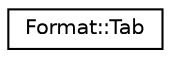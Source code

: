 digraph "Graphical Class Hierarchy"
{
  edge [fontname="Helvetica",fontsize="10",labelfontname="Helvetica",labelfontsize="10"];
  node [fontname="Helvetica",fontsize="10",shape=record];
  rankdir="LR";
  Node1 [label="Format::Tab",height=0.2,width=0.4,color="black", fillcolor="white", style="filled",URL="$classaworx_1_1lib_1_1strings_1_1Format_1_1Tab.html"];
}

